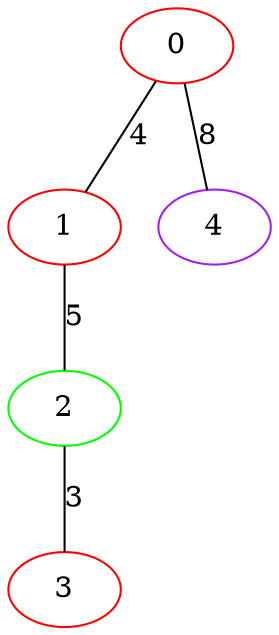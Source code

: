 graph "" {
0 [color=red, weight=1];
1 [color=red, weight=1];
2 [color=green, weight=2];
3 [color=red, weight=1];
4 [color=purple, weight=4];
0 -- 1  [key=0, label=4];
0 -- 4  [key=0, label=8];
1 -- 2  [key=0, label=5];
2 -- 3  [key=0, label=3];
}
